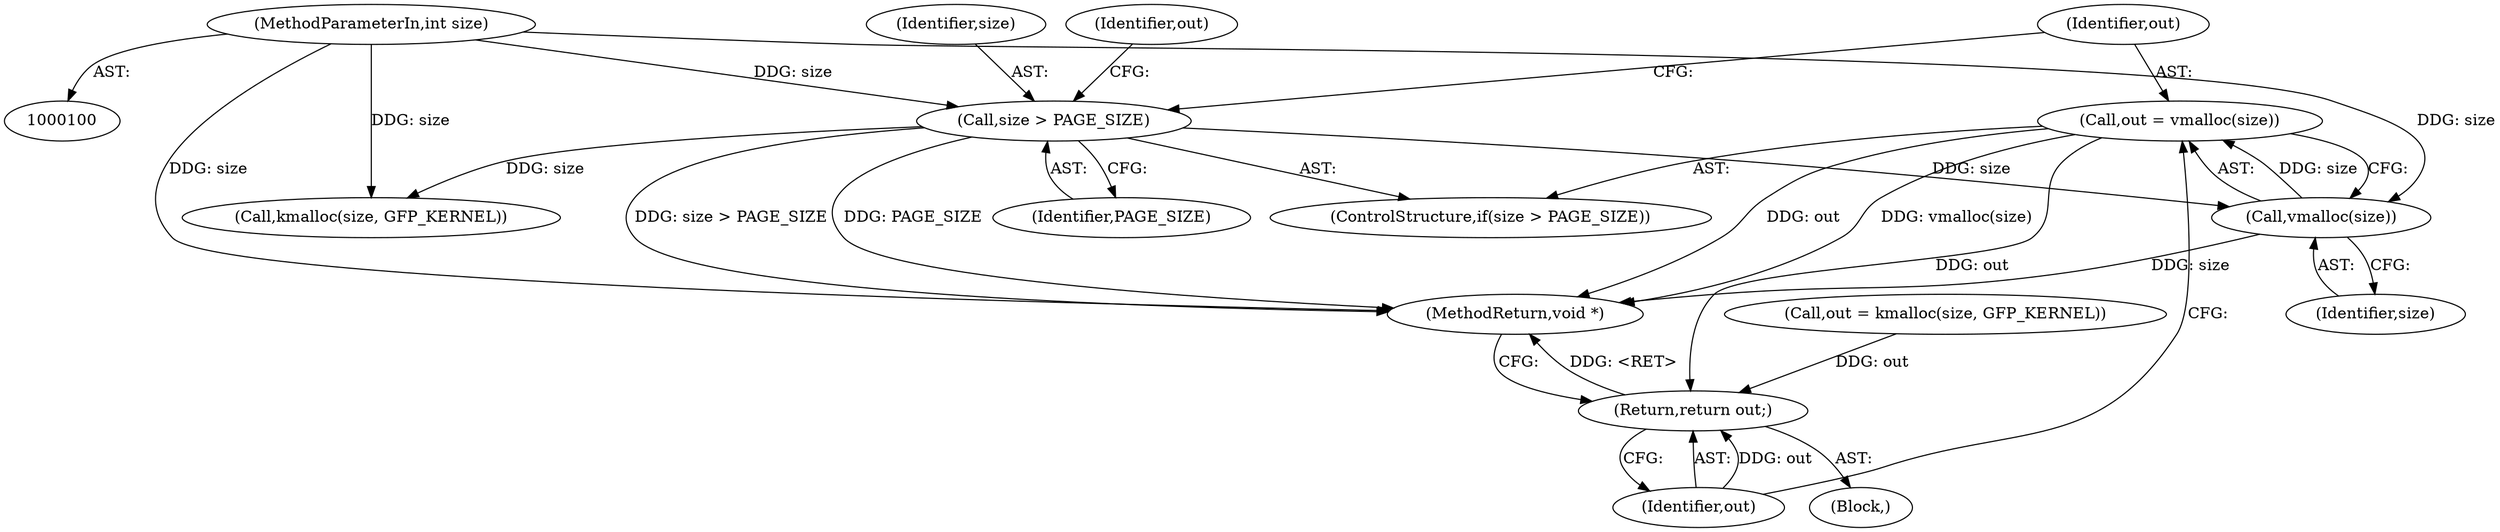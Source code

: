 digraph "0_linux_6062a8dc0517bce23e3c2f7d2fea5e22411269a3_14@API" {
"1000108" [label="(Call,out = vmalloc(size))"];
"1000110" [label="(Call,vmalloc(size))"];
"1000105" [label="(Call,size > PAGE_SIZE)"];
"1000101" [label="(MethodParameterIn,int size)"];
"1000118" [label="(Return,return out;)"];
"1000107" [label="(Identifier,PAGE_SIZE)"];
"1000114" [label="(Identifier,out)"];
"1000101" [label="(MethodParameterIn,int size)"];
"1000113" [label="(Call,out = kmalloc(size, GFP_KERNEL))"];
"1000104" [label="(ControlStructure,if(size > PAGE_SIZE))"];
"1000119" [label="(Identifier,out)"];
"1000105" [label="(Call,size > PAGE_SIZE)"];
"1000110" [label="(Call,vmalloc(size))"];
"1000111" [label="(Identifier,size)"];
"1000108" [label="(Call,out = vmalloc(size))"];
"1000115" [label="(Call,kmalloc(size, GFP_KERNEL))"];
"1000109" [label="(Identifier,out)"];
"1000102" [label="(Block,)"];
"1000106" [label="(Identifier,size)"];
"1000118" [label="(Return,return out;)"];
"1000120" [label="(MethodReturn,void *)"];
"1000108" -> "1000104"  [label="AST: "];
"1000108" -> "1000110"  [label="CFG: "];
"1000109" -> "1000108"  [label="AST: "];
"1000110" -> "1000108"  [label="AST: "];
"1000119" -> "1000108"  [label="CFG: "];
"1000108" -> "1000120"  [label="DDG: out"];
"1000108" -> "1000120"  [label="DDG: vmalloc(size)"];
"1000110" -> "1000108"  [label="DDG: size"];
"1000108" -> "1000118"  [label="DDG: out"];
"1000110" -> "1000111"  [label="CFG: "];
"1000111" -> "1000110"  [label="AST: "];
"1000110" -> "1000120"  [label="DDG: size"];
"1000105" -> "1000110"  [label="DDG: size"];
"1000101" -> "1000110"  [label="DDG: size"];
"1000105" -> "1000104"  [label="AST: "];
"1000105" -> "1000107"  [label="CFG: "];
"1000106" -> "1000105"  [label="AST: "];
"1000107" -> "1000105"  [label="AST: "];
"1000109" -> "1000105"  [label="CFG: "];
"1000114" -> "1000105"  [label="CFG: "];
"1000105" -> "1000120"  [label="DDG: PAGE_SIZE"];
"1000105" -> "1000120"  [label="DDG: size > PAGE_SIZE"];
"1000101" -> "1000105"  [label="DDG: size"];
"1000105" -> "1000115"  [label="DDG: size"];
"1000101" -> "1000100"  [label="AST: "];
"1000101" -> "1000120"  [label="DDG: size"];
"1000101" -> "1000115"  [label="DDG: size"];
"1000118" -> "1000102"  [label="AST: "];
"1000118" -> "1000119"  [label="CFG: "];
"1000119" -> "1000118"  [label="AST: "];
"1000120" -> "1000118"  [label="CFG: "];
"1000118" -> "1000120"  [label="DDG: <RET>"];
"1000119" -> "1000118"  [label="DDG: out"];
"1000113" -> "1000118"  [label="DDG: out"];
}
